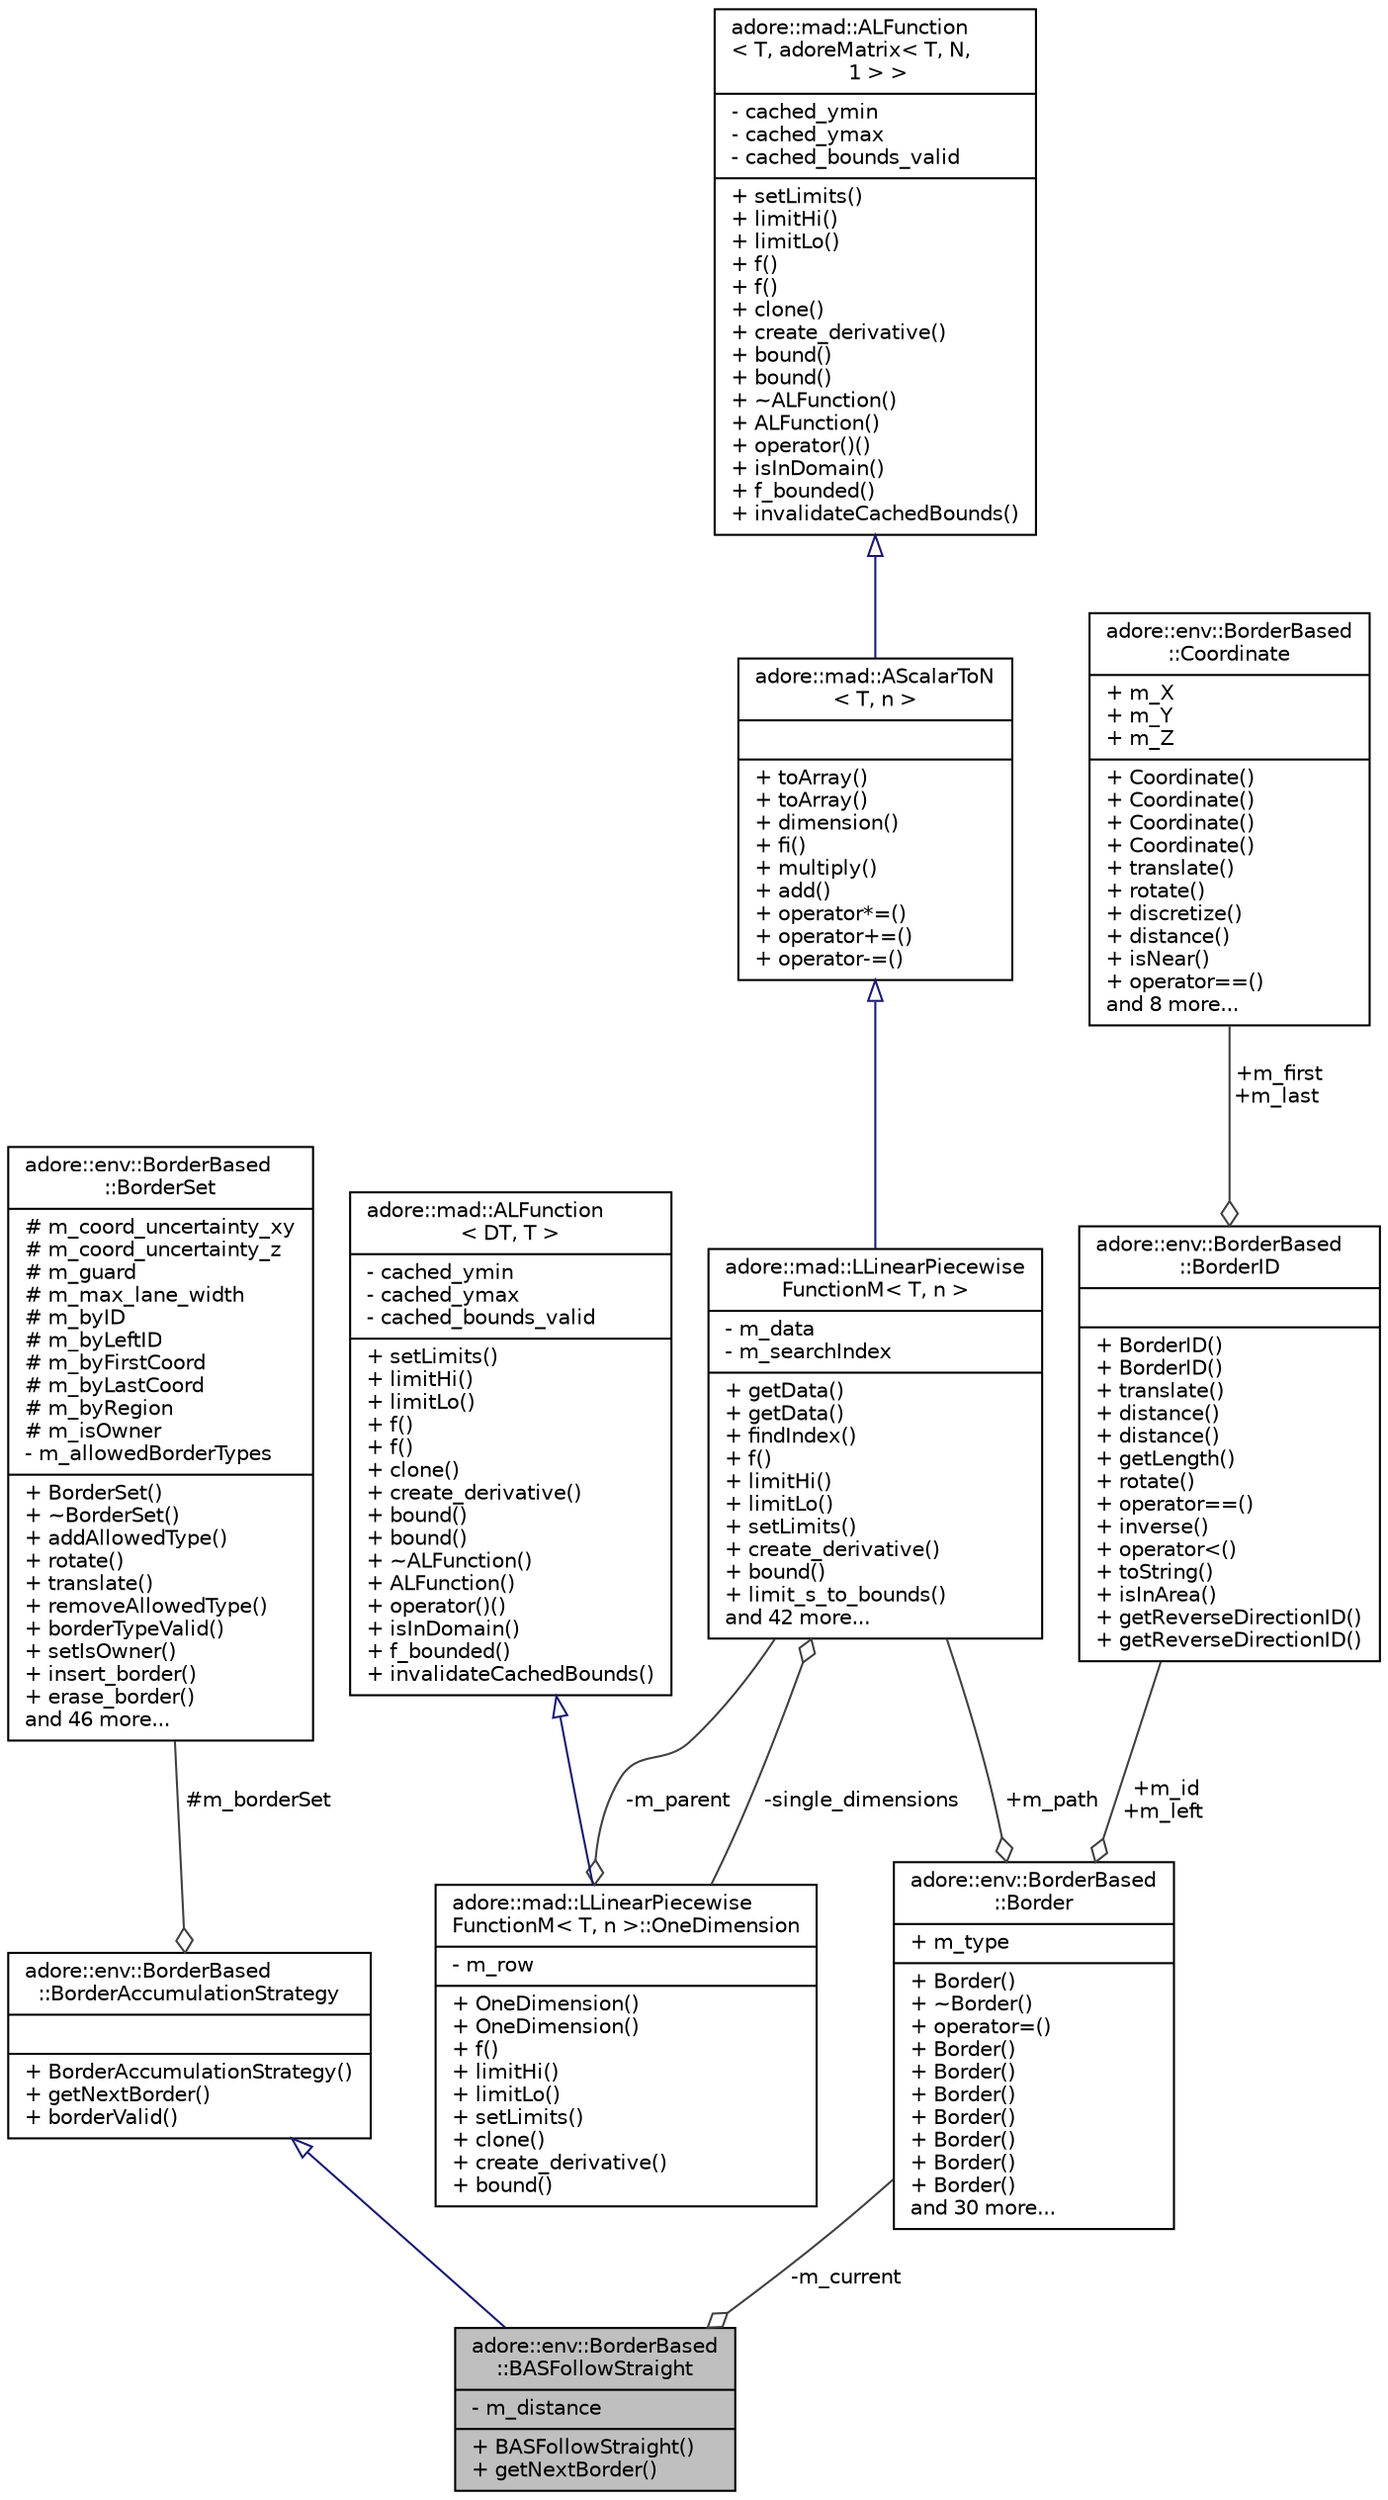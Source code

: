 digraph "adore::env::BorderBased::BASFollowStraight"
{
 // LATEX_PDF_SIZE
  edge [fontname="Helvetica",fontsize="10",labelfontname="Helvetica",labelfontsize="10"];
  node [fontname="Helvetica",fontsize="10",shape=record];
  Node1 [label="{adore::env::BorderBased\l::BASFollowStraight\n|- m_distance\l|+ BASFollowStraight()\l+ getNextBorder()\l}",height=0.2,width=0.4,color="black", fillcolor="grey75", style="filled", fontcolor="black",tooltip="This class chooses the straightest successor of a border until an upper limit on distance is reached."];
  Node2 -> Node1 [dir="back",color="midnightblue",fontsize="10",style="solid",arrowtail="onormal",fontname="Helvetica"];
  Node2 [label="{adore::env::BorderBased\l::BorderAccumulationStrategy\n||+ BorderAccumulationStrategy()\l+ getNextBorder()\l+ borderValid()\l}",height=0.2,width=0.4,color="black", fillcolor="white", style="filled",URL="$classadore_1_1env_1_1BorderBased_1_1BorderAccumulationStrategy.html",tooltip="This class defines how successors of a border should be chosen."];
  Node3 -> Node2 [color="grey25",fontsize="10",style="solid",label=" #m_borderSet" ,arrowhead="odiamond",fontname="Helvetica"];
  Node3 [label="{adore::env::BorderBased\l::BorderSet\n|# m_coord_uncertainty_xy\l# m_coord_uncertainty_z\l# m_guard\l# m_max_lane_width\l# m_byID\l# m_byLeftID\l# m_byFirstCoord\l# m_byLastCoord\l# m_byRegion\l# m_isOwner\l- m_allowedBorderTypes\l|+ BorderSet()\l+ ~BorderSet()\l+ addAllowedType()\l+ rotate()\l+ translate()\l+ removeAllowedType()\l+ borderTypeValid()\l+ setIsOwner()\l+ insert_border()\l+ erase_border()\land 46 more...\l}",height=0.2,width=0.4,color="black", fillcolor="white", style="filled",URL="$classadore_1_1env_1_1BorderBased_1_1BorderSet.html",tooltip="efficiently store borders in boost R-tree"];
  Node4 -> Node1 [color="grey25",fontsize="10",style="solid",label=" -m_current" ,arrowhead="odiamond",fontname="Helvetica"];
  Node4 [label="{adore::env::BorderBased\l::Border\n|+ m_type\l|+ Border()\l+ ~Border()\l+ operator=()\l+ Border()\l+ Border()\l+ Border()\l+ Border()\l+ Border()\l+ Border()\l+ Border()\land 30 more...\l}",height=0.2,width=0.4,color="black", fillcolor="white", style="filled",URL="$structadore_1_1env_1_1BorderBased_1_1Border.html",tooltip="The border struct contains data of the smallest."];
  Node5 -> Node4 [color="grey25",fontsize="10",style="solid",label=" +m_path" ,arrowhead="odiamond",fontname="Helvetica"];
  Node5 [label="{adore::mad::LLinearPiecewise\lFunctionM\< T, n \>\n|- m_data\l- m_searchIndex\l|+ getData()\l+ getData()\l+ findIndex()\l+ f()\l+ limitHi()\l+ limitLo()\l+ setLimits()\l+ create_derivative()\l+ bound()\l+ limit_s_to_bounds()\land 42 more...\l}",height=0.2,width=0.4,color="black", fillcolor="white", style="filled",URL="$classadore_1_1mad_1_1LLinearPiecewiseFunctionM.html",tooltip=" "];
  Node6 -> Node5 [dir="back",color="midnightblue",fontsize="10",style="solid",arrowtail="onormal",fontname="Helvetica"];
  Node6 [label="{adore::mad::AScalarToN\l\< T, n \>\n||+ toArray()\l+ toArray()\l+ dimension()\l+ fi()\l+ multiply()\l+ add()\l+ operator*=()\l+ operator+=()\l+ operator-=()\l}",height=0.2,width=0.4,color="black", fillcolor="white", style="filled",URL="$classadore_1_1mad_1_1AScalarToN.html",tooltip=" "];
  Node7 -> Node6 [dir="back",color="midnightblue",fontsize="10",style="solid",arrowtail="onormal",fontname="Helvetica"];
  Node7 [label="{adore::mad::ALFunction\l\< T, adoreMatrix\< T, N,\l 1 \> \>\n|- cached_ymin\l- cached_ymax\l- cached_bounds_valid\l|+ setLimits()\l+ limitHi()\l+ limitLo()\l+ f()\l+ f()\l+ clone()\l+ create_derivative()\l+ bound()\l+ bound()\l+ ~ALFunction()\l+ ALFunction()\l+ operator()()\l+ isInDomain()\l+ f_bounded()\l+ invalidateCachedBounds()\l}",height=0.2,width=0.4,color="black", fillcolor="white", style="filled",URL="$classadore_1_1mad_1_1ALFunction.html",tooltip=" "];
  Node8 -> Node5 [color="grey25",fontsize="10",style="solid",label=" -single_dimensions" ,arrowhead="odiamond",fontname="Helvetica"];
  Node8 [label="{adore::mad::LLinearPiecewise\lFunctionM\< T, n \>::OneDimension\n|- m_row\l|+ OneDimension()\l+ OneDimension()\l+ f()\l+ limitHi()\l+ limitLo()\l+ setLimits()\l+ clone()\l+ create_derivative()\l+ bound()\l}",height=0.2,width=0.4,color="black", fillcolor="white", style="filled",URL="$classadore_1_1mad_1_1LLinearPiecewiseFunctionM_1_1OneDimension.html",tooltip=" "];
  Node9 -> Node8 [dir="back",color="midnightblue",fontsize="10",style="solid",arrowtail="onormal",fontname="Helvetica"];
  Node9 [label="{adore::mad::ALFunction\l\< DT, T \>\n|- cached_ymin\l- cached_ymax\l- cached_bounds_valid\l|+ setLimits()\l+ limitHi()\l+ limitLo()\l+ f()\l+ f()\l+ clone()\l+ create_derivative()\l+ bound()\l+ bound()\l+ ~ALFunction()\l+ ALFunction()\l+ operator()()\l+ isInDomain()\l+ f_bounded()\l+ invalidateCachedBounds()\l}",height=0.2,width=0.4,color="black", fillcolor="white", style="filled",URL="$classadore_1_1mad_1_1ALFunction.html",tooltip=" "];
  Node5 -> Node8 [color="grey25",fontsize="10",style="solid",label=" -m_parent" ,arrowhead="odiamond",fontname="Helvetica"];
  Node10 -> Node4 [color="grey25",fontsize="10",style="solid",label=" +m_id\n+m_left" ,arrowhead="odiamond",fontname="Helvetica"];
  Node10 [label="{adore::env::BorderBased\l::BorderID\n||+ BorderID()\l+ BorderID()\l+ translate()\l+ distance()\l+ distance()\l+ getLength()\l+ rotate()\l+ operator==()\l+ inverse()\l+ operator\<()\l+ toString()\l+ isInArea()\l+ getReverseDirectionID()\l+ getReverseDirectionID()\l}",height=0.2,width=0.4,color="black", fillcolor="white", style="filled",URL="$structadore_1_1env_1_1BorderBased_1_1BorderID.html",tooltip="This struct identifies a Border by the coordinates of the starting and the end point."];
  Node11 -> Node10 [color="grey25",fontsize="10",style="solid",label=" +m_first\n+m_last" ,arrowhead="odiamond",fontname="Helvetica"];
  Node11 [label="{adore::env::BorderBased\l::Coordinate\n|+ m_X\l+ m_Y\l+ m_Z\l|+ Coordinate()\l+ Coordinate()\l+ Coordinate()\l+ Coordinate()\l+ translate()\l+ rotate()\l+ discretize()\l+ distance()\l+ isNear()\l+ operator==()\land 8 more...\l}",height=0.2,width=0.4,color="black", fillcolor="white", style="filled",URL="$structadore_1_1env_1_1BorderBased_1_1Coordinate.html",tooltip="This struct represents 3-dimensional coordines."];
}
